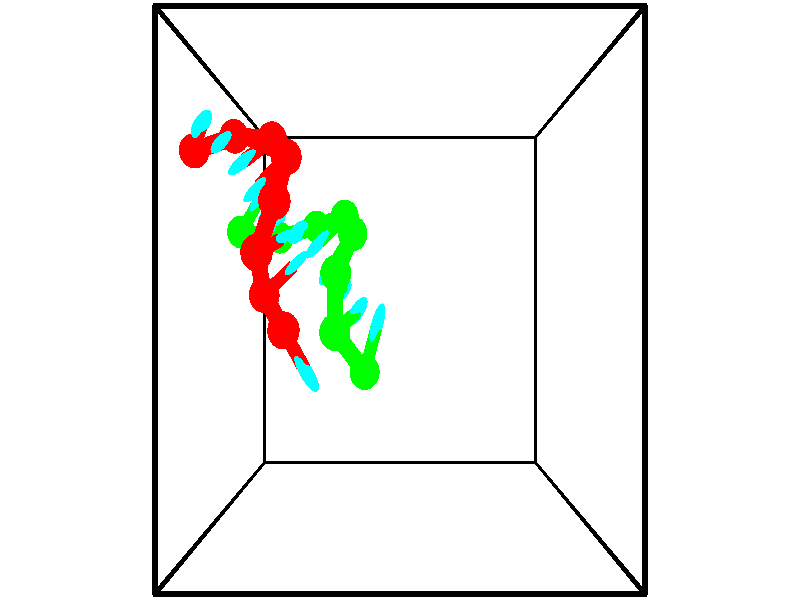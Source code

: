 // switches for output
#declare DRAW_BASES = 1; // possible values are 0, 1; only relevant for DNA ribbons
#declare DRAW_BASES_TYPE = 3; // possible values are 1, 2, 3; only relevant for DNA ribbons
#declare DRAW_FOG = 0; // set to 1 to enable fog

#include "colors.inc"

#include "transforms.inc"
background { rgb <1, 1, 1>}

#default {
   normal{
       ripples 0.25
       frequency 0.20
       turbulence 0.2
       lambda 5
   }
	finish {
		phong 0.1
		phong_size 40.
	}
}

// original window dimensions: 1024x640


// camera settings

camera {
	sky <-0, 1, 0>
	up <-0, 1, 0>
	right 1.6 * <1, 0, 0>
	location <2.5, 2.5, 11.1562>
	look_at <2.5, 2.5, 2.5>
	direction <0, 0, -8.6562>
	angle 67.0682
}


# declare cpy_camera_pos = <2.5, 2.5, 11.1562>;
# if (DRAW_FOG = 1)
fog {
	fog_type 2
	up vnormalize(cpy_camera_pos)
	color rgbt<1,1,1,0.3>
	distance 1e-5
	fog_alt 3e-3
	fog_offset 4
}
# end


// LIGHTS

# declare lum = 6;
global_settings {
	ambient_light rgb lum * <0.05, 0.05, 0.05>
	max_trace_level 15
}# declare cpy_direct_light_amount = 0.25;
light_source
{	1000 * <-1, -1, 1>,
	rgb lum * cpy_direct_light_amount
	parallel
}

light_source
{	1000 * <1, 1, -1>,
	rgb lum * cpy_direct_light_amount
	parallel
}

// strand 0

// nucleotide -1

// particle -1
sphere {
	<-1.100668, 4.670363, 0.602812> 0.250000
	pigment { color rgbt <1,0,0,0> }
	no_shadow
}
cylinder {
	<-0.919292, 4.815184, 0.928588>,  <-0.810467, 4.902076, 1.124053>, 0.100000
	pigment { color rgbt <1,0,0,0> }
	no_shadow
}
cylinder {
	<-0.919292, 4.815184, 0.928588>,  <-1.100668, 4.670363, 0.602812>, 0.100000
	pigment { color rgbt <1,0,0,0> }
	no_shadow
}

// particle -1
sphere {
	<-0.919292, 4.815184, 0.928588> 0.100000
	pigment { color rgbt <1,0,0,0> }
	no_shadow
}
sphere {
	0, 1
	scale<0.080000,0.200000,0.300000>
	matrix <0.660832, -0.749734, -0.034630,
		0.598076, 0.553910, -0.579214,
		0.453438, 0.362052, 0.814440,
		-0.783261, 4.923800, 1.172920>
	pigment { color rgbt <0,1,1,0> }
	no_shadow
}
cylinder {
	<-0.432967, 4.914342, 0.465664>,  <-1.100668, 4.670363, 0.602812>, 0.130000
	pigment { color rgbt <1,0,0,0> }
	no_shadow
}

// nucleotide -1

// particle -1
sphere {
	<-0.432967, 4.914342, 0.465664> 0.250000
	pigment { color rgbt <1,0,0,0> }
	no_shadow
}
cylinder {
	<-0.455353, 4.782703, 0.842718>,  <-0.468784, 4.703720, 1.068951>, 0.100000
	pigment { color rgbt <1,0,0,0> }
	no_shadow
}
cylinder {
	<-0.455353, 4.782703, 0.842718>,  <-0.432967, 4.914342, 0.465664>, 0.100000
	pigment { color rgbt <1,0,0,0> }
	no_shadow
}

// particle -1
sphere {
	<-0.455353, 4.782703, 0.842718> 0.100000
	pigment { color rgbt <1,0,0,0> }
	no_shadow
}
sphere {
	0, 1
	scale<0.080000,0.200000,0.300000>
	matrix <0.679126, -0.704616, -0.205679,
		0.731885, 0.628658, 0.262932,
		-0.055964, -0.329098, 0.942636,
		-0.472142, 4.683974, 1.125509>
	pigment { color rgbt <0,1,1,0> }
	no_shadow
}
cylinder {
	<0.289601, 4.821811, 0.699520>,  <-0.432967, 4.914342, 0.465664>, 0.130000
	pigment { color rgbt <1,0,0,0> }
	no_shadow
}

// nucleotide -1

// particle -1
sphere {
	<0.289601, 4.821811, 0.699520> 0.250000
	pigment { color rgbt <1,0,0,0> }
	no_shadow
}
cylinder {
	<0.049412, 4.589596, 0.919487>,  <-0.094702, 4.450267, 1.051467>, 0.100000
	pigment { color rgbt <1,0,0,0> }
	no_shadow
}
cylinder {
	<0.049412, 4.589596, 0.919487>,  <0.289601, 4.821811, 0.699520>, 0.100000
	pigment { color rgbt <1,0,0,0> }
	no_shadow
}

// particle -1
sphere {
	<0.049412, 4.589596, 0.919487> 0.100000
	pigment { color rgbt <1,0,0,0> }
	no_shadow
}
sphere {
	0, 1
	scale<0.080000,0.200000,0.300000>
	matrix <0.640237, -0.761058, -0.104340,
		0.479092, 0.289424, 0.828677,
		-0.600473, -0.580538, 0.549917,
		-0.130730, 4.415434, 1.084462>
	pigment { color rgbt <0,1,1,0> }
	no_shadow
}
cylinder {
	<0.624113, 4.467135, 1.199008>,  <0.289601, 4.821811, 0.699520>, 0.130000
	pigment { color rgbt <1,0,0,0> }
	no_shadow
}

// nucleotide -1

// particle -1
sphere {
	<0.624113, 4.467135, 1.199008> 0.250000
	pigment { color rgbt <1,0,0,0> }
	no_shadow
}
cylinder {
	<0.318302, 4.238792, 1.079261>,  <0.134815, 4.101787, 1.007413>, 0.100000
	pigment { color rgbt <1,0,0,0> }
	no_shadow
}
cylinder {
	<0.318302, 4.238792, 1.079261>,  <0.624113, 4.467135, 1.199008>, 0.100000
	pigment { color rgbt <1,0,0,0> }
	no_shadow
}

// particle -1
sphere {
	<0.318302, 4.238792, 1.079261> 0.100000
	pigment { color rgbt <1,0,0,0> }
	no_shadow
}
sphere {
	0, 1
	scale<0.080000,0.200000,0.300000>
	matrix <0.628116, -0.764099, -0.147049,
		-0.144802, -0.300460, 0.942739,
		-0.764528, -0.570856, -0.299367,
		0.088944, 4.067535, 0.989451>
	pigment { color rgbt <0,1,1,0> }
	no_shadow
}
cylinder {
	<0.518140, 3.805495, 1.628376>,  <0.624113, 4.467135, 1.199008>, 0.130000
	pigment { color rgbt <1,0,0,0> }
	no_shadow
}

// nucleotide -1

// particle -1
sphere {
	<0.518140, 3.805495, 1.628376> 0.250000
	pigment { color rgbt <1,0,0,0> }
	no_shadow
}
cylinder {
	<0.375191, 3.745420, 1.259653>,  <0.289421, 3.709376, 1.038419>, 0.100000
	pigment { color rgbt <1,0,0,0> }
	no_shadow
}
cylinder {
	<0.375191, 3.745420, 1.259653>,  <0.518140, 3.805495, 1.628376>, 0.100000
	pigment { color rgbt <1,0,0,0> }
	no_shadow
}

// particle -1
sphere {
	<0.375191, 3.745420, 1.259653> 0.100000
	pigment { color rgbt <1,0,0,0> }
	no_shadow
}
sphere {
	0, 1
	scale<0.080000,0.200000,0.300000>
	matrix <0.627745, -0.769421, -0.118011,
		-0.691534, -0.620834, 0.369249,
		-0.357374, -0.150186, -0.921807,
		0.267979, 3.700365, 0.983111>
	pigment { color rgbt <0,1,1,0> }
	no_shadow
}
cylinder {
	<0.214675, 3.127938, 1.543234>,  <0.518140, 3.805495, 1.628376>, 0.130000
	pigment { color rgbt <1,0,0,0> }
	no_shadow
}

// nucleotide -1

// particle -1
sphere {
	<0.214675, 3.127938, 1.543234> 0.250000
	pigment { color rgbt <1,0,0,0> }
	no_shadow
}
cylinder {
	<0.369724, 3.257652, 1.198076>,  <0.462754, 3.335481, 0.990982>, 0.100000
	pigment { color rgbt <1,0,0,0> }
	no_shadow
}
cylinder {
	<0.369724, 3.257652, 1.198076>,  <0.214675, 3.127938, 1.543234>, 0.100000
	pigment { color rgbt <1,0,0,0> }
	no_shadow
}

// particle -1
sphere {
	<0.369724, 3.257652, 1.198076> 0.100000
	pigment { color rgbt <1,0,0,0> }
	no_shadow
}
sphere {
	0, 1
	scale<0.080000,0.200000,0.300000>
	matrix <0.555521, -0.829183, -0.062071,
		-0.735626, -0.455296, -0.501558,
		0.387622, 0.324287, -0.862895,
		0.486011, 3.354939, 0.939208>
	pigment { color rgbt <0,1,1,0> }
	no_shadow
}
cylinder {
	<0.233962, 2.568827, 1.078723>,  <0.214675, 3.127938, 1.543234>, 0.130000
	pigment { color rgbt <1,0,0,0> }
	no_shadow
}

// nucleotide -1

// particle -1
sphere {
	<0.233962, 2.568827, 1.078723> 0.250000
	pigment { color rgbt <1,0,0,0> }
	no_shadow
}
cylinder {
	<0.501320, 2.821468, 0.921586>,  <0.661735, 2.973053, 0.827304>, 0.100000
	pigment { color rgbt <1,0,0,0> }
	no_shadow
}
cylinder {
	<0.501320, 2.821468, 0.921586>,  <0.233962, 2.568827, 1.078723>, 0.100000
	pigment { color rgbt <1,0,0,0> }
	no_shadow
}

// particle -1
sphere {
	<0.501320, 2.821468, 0.921586> 0.100000
	pigment { color rgbt <1,0,0,0> }
	no_shadow
}
sphere {
	0, 1
	scale<0.080000,0.200000,0.300000>
	matrix <0.622688, -0.764020, -0.168914,
		-0.406827, -0.131718, -0.903959,
		0.668394, 0.631604, -0.392843,
		0.701838, 3.010949, 0.803733>
	pigment { color rgbt <0,1,1,0> }
	no_shadow
}
cylinder {
	<0.661751, 2.099649, 1.631360>,  <0.233962, 2.568827, 1.078723>, 0.130000
	pigment { color rgbt <1,0,0,0> }
	no_shadow
}

// nucleotide -1

// particle -1
sphere {
	<0.661751, 2.099649, 1.631360> 0.250000
	pigment { color rgbt <1,0,0,0> }
	no_shadow
}
cylinder {
	<0.889305, 1.793713, 1.752281>,  <1.025837, 1.610150, 1.824834>, 0.100000
	pigment { color rgbt <1,0,0,0> }
	no_shadow
}
cylinder {
	<0.889305, 1.793713, 1.752281>,  <0.661751, 2.099649, 1.631360>, 0.100000
	pigment { color rgbt <1,0,0,0> }
	no_shadow
}

// particle -1
sphere {
	<0.889305, 1.793713, 1.752281> 0.100000
	pigment { color rgbt <1,0,0,0> }
	no_shadow
}
sphere {
	0, 1
	scale<0.080000,0.200000,0.300000>
	matrix <0.764866, 0.627123, 0.147302,
		-0.302243, 0.147423, 0.941762,
		0.568885, -0.764842, 0.302302,
		1.059970, 1.564260, 1.842972>
	pigment { color rgbt <0,1,1,0> }
	no_shadow
}
// strand 1

// nucleotide -1

// particle -1
sphere {
	<1.908748, 1.497569, 1.063386> 0.250000
	pigment { color rgbt <0,1,0,0> }
	no_shadow
}
cylinder {
	<2.030518, 1.878582, 1.062099>,  <2.103579, 2.107190, 1.061328>, 0.100000
	pigment { color rgbt <0,1,0,0> }
	no_shadow
}
cylinder {
	<2.030518, 1.878582, 1.062099>,  <1.908748, 1.497569, 1.063386>, 0.100000
	pigment { color rgbt <0,1,0,0> }
	no_shadow
}

// particle -1
sphere {
	<2.030518, 1.878582, 1.062099> 0.100000
	pigment { color rgbt <0,1,0,0> }
	no_shadow
}
sphere {
	0, 1
	scale<0.080000,0.200000,0.300000>
	matrix <-0.912434, 0.290636, -0.288088,
		-0.273478, 0.090635, 0.957599,
		0.304424, 0.952531, -0.003216,
		2.121845, 2.164341, 1.061135>
	pigment { color rgbt <0,1,1,0> }
	no_shadow
}
cylinder {
	<1.446459, 2.064470, 1.399538>,  <1.908748, 1.497569, 1.063386>, 0.130000
	pigment { color rgbt <0,1,0,0> }
	no_shadow
}

// nucleotide -1

// particle -1
sphere {
	<1.446459, 2.064470, 1.399538> 0.250000
	pigment { color rgbt <0,1,0,0> }
	no_shadow
}
cylinder {
	<1.633217, 2.221725, 1.082691>,  <1.745271, 2.316079, 0.892583>, 0.100000
	pigment { color rgbt <0,1,0,0> }
	no_shadow
}
cylinder {
	<1.633217, 2.221725, 1.082691>,  <1.446459, 2.064470, 1.399538>, 0.100000
	pigment { color rgbt <0,1,0,0> }
	no_shadow
}

// particle -1
sphere {
	<1.633217, 2.221725, 1.082691> 0.100000
	pigment { color rgbt <0,1,0,0> }
	no_shadow
}
sphere {
	0, 1
	scale<0.080000,0.200000,0.300000>
	matrix <-0.846631, 0.457417, -0.272003,
		0.255393, 0.797628, 0.546410,
		0.466894, 0.393140, -0.792118,
		1.773285, 2.339667, 0.845056>
	pigment { color rgbt <0,1,1,0> }
	no_shadow
}
cylinder {
	<1.461417, 2.860435, 1.381150>,  <1.446459, 2.064470, 1.399538>, 0.130000
	pigment { color rgbt <0,1,0,0> }
	no_shadow
}

// nucleotide -1

// particle -1
sphere {
	<1.461417, 2.860435, 1.381150> 0.250000
	pigment { color rgbt <0,1,0,0> }
	no_shadow
}
cylinder {
	<1.479584, 2.735065, 1.001740>,  <1.490484, 2.659844, 0.774093>, 0.100000
	pigment { color rgbt <0,1,0,0> }
	no_shadow
}
cylinder {
	<1.479584, 2.735065, 1.001740>,  <1.461417, 2.860435, 1.381150>, 0.100000
	pigment { color rgbt <0,1,0,0> }
	no_shadow
}

// particle -1
sphere {
	<1.479584, 2.735065, 1.001740> 0.100000
	pigment { color rgbt <0,1,0,0> }
	no_shadow
}
sphere {
	0, 1
	scale<0.080000,0.200000,0.300000>
	matrix <-0.636106, 0.723053, -0.269376,
		0.770264, 0.615598, -0.166532,
		0.045416, -0.313423, -0.948527,
		1.493209, 2.641039, 0.717181>
	pigment { color rgbt <0,1,1,0> }
	no_shadow
}
cylinder {
	<1.694848, 3.442206, 0.874367>,  <1.461417, 2.860435, 1.381150>, 0.130000
	pigment { color rgbt <0,1,0,0> }
	no_shadow
}

// nucleotide -1

// particle -1
sphere {
	<1.694848, 3.442206, 0.874367> 0.250000
	pigment { color rgbt <0,1,0,0> }
	no_shadow
}
cylinder {
	<1.459885, 3.156868, 0.721479>,  <1.318907, 2.985665, 0.629747>, 0.100000
	pigment { color rgbt <0,1,0,0> }
	no_shadow
}
cylinder {
	<1.459885, 3.156868, 0.721479>,  <1.694848, 3.442206, 0.874367>, 0.100000
	pigment { color rgbt <0,1,0,0> }
	no_shadow
}

// particle -1
sphere {
	<1.459885, 3.156868, 0.721479> 0.100000
	pigment { color rgbt <0,1,0,0> }
	no_shadow
}
sphere {
	0, 1
	scale<0.080000,0.200000,0.300000>
	matrix <-0.681061, 0.690846, -0.242667,
		0.437159, 0.117769, -0.891640,
		-0.587407, -0.713345, -0.382218,
		1.283662, 2.942864, 0.606814>
	pigment { color rgbt <0,1,1,0> }
	no_shadow
}
cylinder {
	<1.501613, 3.763126, 0.228006>,  <1.694848, 3.442206, 0.874367>, 0.130000
	pigment { color rgbt <0,1,0,0> }
	no_shadow
}

// nucleotide -1

// particle -1
sphere {
	<1.501613, 3.763126, 0.228006> 0.250000
	pigment { color rgbt <0,1,0,0> }
	no_shadow
}
cylinder {
	<1.243736, 3.508385, 0.397141>,  <1.089010, 3.355540, 0.498621>, 0.100000
	pigment { color rgbt <0,1,0,0> }
	no_shadow
}
cylinder {
	<1.243736, 3.508385, 0.397141>,  <1.501613, 3.763126, 0.228006>, 0.100000
	pigment { color rgbt <0,1,0,0> }
	no_shadow
}

// particle -1
sphere {
	<1.243736, 3.508385, 0.397141> 0.100000
	pigment { color rgbt <0,1,0,0> }
	no_shadow
}
sphere {
	0, 1
	scale<0.080000,0.200000,0.300000>
	matrix <-0.725747, 0.683656, -0.076848,
		-0.240133, -0.356415, -0.902942,
		-0.644692, -0.636854, 0.422835,
		1.050329, 3.317329, 0.523991>
	pigment { color rgbt <0,1,1,0> }
	no_shadow
}
cylinder {
	<0.926119, 3.652262, -0.229505>,  <1.501613, 3.763126, 0.228006>, 0.130000
	pigment { color rgbt <0,1,0,0> }
	no_shadow
}

// nucleotide -1

// particle -1
sphere {
	<0.926119, 3.652262, -0.229505> 0.250000
	pigment { color rgbt <0,1,0,0> }
	no_shadow
}
cylinder {
	<0.787354, 3.567406, 0.135931>,  <0.704094, 3.516492, 0.355193>, 0.100000
	pigment { color rgbt <0,1,0,0> }
	no_shadow
}
cylinder {
	<0.787354, 3.567406, 0.135931>,  <0.926119, 3.652262, -0.229505>, 0.100000
	pigment { color rgbt <0,1,0,0> }
	no_shadow
}

// particle -1
sphere {
	<0.787354, 3.567406, 0.135931> 0.100000
	pigment { color rgbt <0,1,0,0> }
	no_shadow
}
sphere {
	0, 1
	scale<0.080000,0.200000,0.300000>
	matrix <-0.815589, 0.549207, -0.182172,
		-0.463104, -0.808312, -0.363548,
		-0.346914, -0.212141, 0.913590,
		0.683279, 3.503763, 0.410008>
	pigment { color rgbt <0,1,1,0> }
	no_shadow
}
cylinder {
	<0.221911, 3.486177, -0.310433>,  <0.926119, 3.652262, -0.229505>, 0.130000
	pigment { color rgbt <0,1,0,0> }
	no_shadow
}

// nucleotide -1

// particle -1
sphere {
	<0.221911, 3.486177, -0.310433> 0.250000
	pigment { color rgbt <0,1,0,0> }
	no_shadow
}
cylinder {
	<0.256889, 3.612286, 0.067553>,  <0.277876, 3.687951, 0.294344>, 0.100000
	pigment { color rgbt <0,1,0,0> }
	no_shadow
}
cylinder {
	<0.256889, 3.612286, 0.067553>,  <0.221911, 3.486177, -0.310433>, 0.100000
	pigment { color rgbt <0,1,0,0> }
	no_shadow
}

// particle -1
sphere {
	<0.256889, 3.612286, 0.067553> 0.100000
	pigment { color rgbt <0,1,0,0> }
	no_shadow
}
sphere {
	0, 1
	scale<0.080000,0.200000,0.300000>
	matrix <-0.635531, 0.748130, -0.190790,
		-0.767107, -0.583871, 0.265785,
		0.087445, 0.315271, 0.944964,
		0.283123, 3.706867, 0.351042>
	pigment { color rgbt <0,1,1,0> }
	no_shadow
}
cylinder {
	<-0.406491, 3.535093, 0.107197>,  <0.221911, 3.486177, -0.310433>, 0.130000
	pigment { color rgbt <0,1,0,0> }
	no_shadow
}

// nucleotide -1

// particle -1
sphere {
	<-0.406491, 3.535093, 0.107197> 0.250000
	pigment { color rgbt <0,1,0,0> }
	no_shadow
}
cylinder {
	<-0.166084, 3.818375, 0.255373>,  <-0.021840, 3.988343, 0.344278>, 0.100000
	pigment { color rgbt <0,1,0,0> }
	no_shadow
}
cylinder {
	<-0.166084, 3.818375, 0.255373>,  <-0.406491, 3.535093, 0.107197>, 0.100000
	pigment { color rgbt <0,1,0,0> }
	no_shadow
}

// particle -1
sphere {
	<-0.166084, 3.818375, 0.255373> 0.100000
	pigment { color rgbt <0,1,0,0> }
	no_shadow
}
sphere {
	0, 1
	scale<0.080000,0.200000,0.300000>
	matrix <-0.736870, 0.670500, -0.086327,
		-0.309516, -0.221082, 0.924836,
		0.601018, 0.708204, 0.370439,
		0.014221, 4.030836, 0.366505>
	pigment { color rgbt <0,1,1,0> }
	no_shadow
}
// box output
cylinder {
	<0.000000, 0.000000, 0.000000>,  <5.000000, 0.000000, 0.000000>, 0.025000
	pigment { color rgbt <0,0,0,0> }
	no_shadow
}
cylinder {
	<0.000000, 0.000000, 0.000000>,  <0.000000, 5.000000, 0.000000>, 0.025000
	pigment { color rgbt <0,0,0,0> }
	no_shadow
}
cylinder {
	<0.000000, 0.000000, 0.000000>,  <0.000000, 0.000000, 5.000000>, 0.025000
	pigment { color rgbt <0,0,0,0> }
	no_shadow
}
cylinder {
	<5.000000, 5.000000, 5.000000>,  <0.000000, 5.000000, 5.000000>, 0.025000
	pigment { color rgbt <0,0,0,0> }
	no_shadow
}
cylinder {
	<5.000000, 5.000000, 5.000000>,  <5.000000, 0.000000, 5.000000>, 0.025000
	pigment { color rgbt <0,0,0,0> }
	no_shadow
}
cylinder {
	<5.000000, 5.000000, 5.000000>,  <5.000000, 5.000000, 0.000000>, 0.025000
	pigment { color rgbt <0,0,0,0> }
	no_shadow
}
cylinder {
	<0.000000, 0.000000, 5.000000>,  <0.000000, 5.000000, 5.000000>, 0.025000
	pigment { color rgbt <0,0,0,0> }
	no_shadow
}
cylinder {
	<0.000000, 0.000000, 5.000000>,  <5.000000, 0.000000, 5.000000>, 0.025000
	pigment { color rgbt <0,0,0,0> }
	no_shadow
}
cylinder {
	<5.000000, 5.000000, 0.000000>,  <0.000000, 5.000000, 0.000000>, 0.025000
	pigment { color rgbt <0,0,0,0> }
	no_shadow
}
cylinder {
	<5.000000, 5.000000, 0.000000>,  <5.000000, 0.000000, 0.000000>, 0.025000
	pigment { color rgbt <0,0,0,0> }
	no_shadow
}
cylinder {
	<5.000000, 0.000000, 5.000000>,  <5.000000, 0.000000, 0.000000>, 0.025000
	pigment { color rgbt <0,0,0,0> }
	no_shadow
}
cylinder {
	<0.000000, 5.000000, 0.000000>,  <0.000000, 5.000000, 5.000000>, 0.025000
	pigment { color rgbt <0,0,0,0> }
	no_shadow
}
// end of box output
